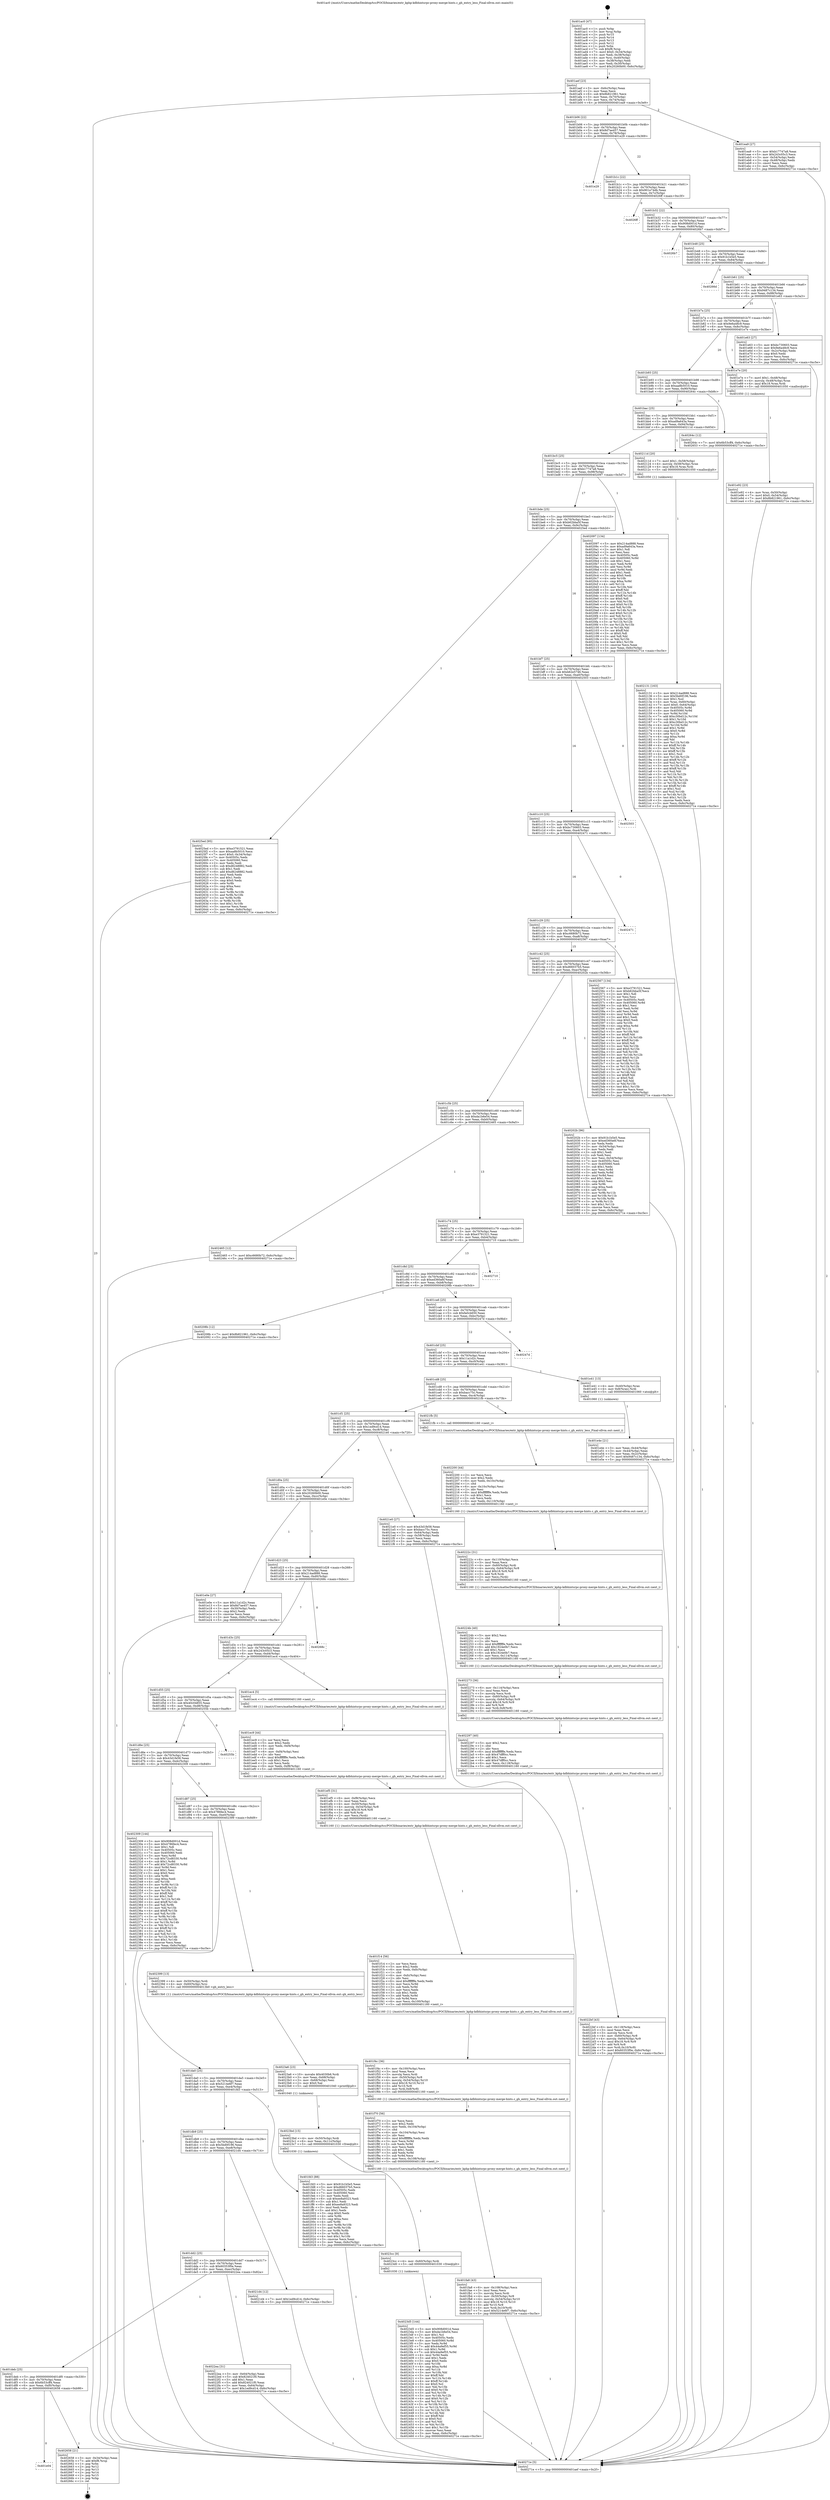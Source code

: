 digraph "0x401ac0" {
  label = "0x401ac0 (/mnt/c/Users/mathe/Desktop/tcc/POCII/binaries/extr_kphp-kdbhintsrpc-proxy-merge-hints.c_gh_entry_less_Final-ollvm.out::main(0))"
  labelloc = "t"
  node[shape=record]

  Entry [label="",width=0.3,height=0.3,shape=circle,fillcolor=black,style=filled]
  "0x401aef" [label="{
     0x401aef [23]\l
     | [instrs]\l
     &nbsp;&nbsp;0x401aef \<+3\>: mov -0x6c(%rbp),%eax\l
     &nbsp;&nbsp;0x401af2 \<+2\>: mov %eax,%ecx\l
     &nbsp;&nbsp;0x401af4 \<+6\>: sub $0x8b821961,%ecx\l
     &nbsp;&nbsp;0x401afa \<+3\>: mov %eax,-0x70(%rbp)\l
     &nbsp;&nbsp;0x401afd \<+3\>: mov %ecx,-0x74(%rbp)\l
     &nbsp;&nbsp;0x401b00 \<+6\>: je 0000000000401ea9 \<main+0x3e9\>\l
  }"]
  "0x401ea9" [label="{
     0x401ea9 [27]\l
     | [instrs]\l
     &nbsp;&nbsp;0x401ea9 \<+5\>: mov $0xb17747a8,%eax\l
     &nbsp;&nbsp;0x401eae \<+5\>: mov $0x243c05c3,%ecx\l
     &nbsp;&nbsp;0x401eb3 \<+3\>: mov -0x54(%rbp),%edx\l
     &nbsp;&nbsp;0x401eb6 \<+3\>: cmp -0x48(%rbp),%edx\l
     &nbsp;&nbsp;0x401eb9 \<+3\>: cmovl %ecx,%eax\l
     &nbsp;&nbsp;0x401ebc \<+3\>: mov %eax,-0x6c(%rbp)\l
     &nbsp;&nbsp;0x401ebf \<+5\>: jmp 000000000040271e \<main+0xc5e\>\l
  }"]
  "0x401b06" [label="{
     0x401b06 [22]\l
     | [instrs]\l
     &nbsp;&nbsp;0x401b06 \<+5\>: jmp 0000000000401b0b \<main+0x4b\>\l
     &nbsp;&nbsp;0x401b0b \<+3\>: mov -0x70(%rbp),%eax\l
     &nbsp;&nbsp;0x401b0e \<+5\>: sub $0x8d7ae457,%eax\l
     &nbsp;&nbsp;0x401b13 \<+3\>: mov %eax,-0x78(%rbp)\l
     &nbsp;&nbsp;0x401b16 \<+6\>: je 0000000000401e29 \<main+0x369\>\l
  }"]
  Exit [label="",width=0.3,height=0.3,shape=circle,fillcolor=black,style=filled,peripheries=2]
  "0x401e29" [label="{
     0x401e29\l
  }", style=dashed]
  "0x401b1c" [label="{
     0x401b1c [22]\l
     | [instrs]\l
     &nbsp;&nbsp;0x401b1c \<+5\>: jmp 0000000000401b21 \<main+0x61\>\l
     &nbsp;&nbsp;0x401b21 \<+3\>: mov -0x70(%rbp),%eax\l
     &nbsp;&nbsp;0x401b24 \<+5\>: sub $0x901e74db,%eax\l
     &nbsp;&nbsp;0x401b29 \<+3\>: mov %eax,-0x7c(%rbp)\l
     &nbsp;&nbsp;0x401b2c \<+6\>: je 00000000004026ff \<main+0xc3f\>\l
  }"]
  "0x401e04" [label="{
     0x401e04\l
  }", style=dashed]
  "0x4026ff" [label="{
     0x4026ff\l
  }", style=dashed]
  "0x401b32" [label="{
     0x401b32 [22]\l
     | [instrs]\l
     &nbsp;&nbsp;0x401b32 \<+5\>: jmp 0000000000401b37 \<main+0x77\>\l
     &nbsp;&nbsp;0x401b37 \<+3\>: mov -0x70(%rbp),%eax\l
     &nbsp;&nbsp;0x401b3a \<+5\>: sub $0x908d001d,%eax\l
     &nbsp;&nbsp;0x401b3f \<+3\>: mov %eax,-0x80(%rbp)\l
     &nbsp;&nbsp;0x401b42 \<+6\>: je 00000000004026b7 \<main+0xbf7\>\l
  }"]
  "0x402658" [label="{
     0x402658 [21]\l
     | [instrs]\l
     &nbsp;&nbsp;0x402658 \<+3\>: mov -0x34(%rbp),%eax\l
     &nbsp;&nbsp;0x40265b \<+7\>: add $0xf8,%rsp\l
     &nbsp;&nbsp;0x402662 \<+1\>: pop %rbx\l
     &nbsp;&nbsp;0x402663 \<+2\>: pop %r12\l
     &nbsp;&nbsp;0x402665 \<+2\>: pop %r13\l
     &nbsp;&nbsp;0x402667 \<+2\>: pop %r14\l
     &nbsp;&nbsp;0x402669 \<+2\>: pop %r15\l
     &nbsp;&nbsp;0x40266b \<+1\>: pop %rbp\l
     &nbsp;&nbsp;0x40266c \<+1\>: ret\l
  }"]
  "0x4026b7" [label="{
     0x4026b7\l
  }", style=dashed]
  "0x401b48" [label="{
     0x401b48 [25]\l
     | [instrs]\l
     &nbsp;&nbsp;0x401b48 \<+5\>: jmp 0000000000401b4d \<main+0x8d\>\l
     &nbsp;&nbsp;0x401b4d \<+3\>: mov -0x70(%rbp),%eax\l
     &nbsp;&nbsp;0x401b50 \<+5\>: sub $0x91b1b5e5,%eax\l
     &nbsp;&nbsp;0x401b55 \<+6\>: mov %eax,-0x84(%rbp)\l
     &nbsp;&nbsp;0x401b5b \<+6\>: je 000000000040266d \<main+0xbad\>\l
  }"]
  "0x4023d5" [label="{
     0x4023d5 [144]\l
     | [instrs]\l
     &nbsp;&nbsp;0x4023d5 \<+5\>: mov $0x908d001d,%eax\l
     &nbsp;&nbsp;0x4023da \<+5\>: mov $0xda1b6e54,%esi\l
     &nbsp;&nbsp;0x4023df \<+2\>: mov $0x1,%cl\l
     &nbsp;&nbsp;0x4023e1 \<+7\>: mov 0x40505c,%edx\l
     &nbsp;&nbsp;0x4023e8 \<+8\>: mov 0x405060,%r8d\l
     &nbsp;&nbsp;0x4023f0 \<+3\>: mov %edx,%r9d\l
     &nbsp;&nbsp;0x4023f3 \<+7\>: add $0x44a9ef55,%r9d\l
     &nbsp;&nbsp;0x4023fa \<+4\>: sub $0x1,%r9d\l
     &nbsp;&nbsp;0x4023fe \<+7\>: sub $0x44a9ef55,%r9d\l
     &nbsp;&nbsp;0x402405 \<+4\>: imul %r9d,%edx\l
     &nbsp;&nbsp;0x402409 \<+3\>: and $0x1,%edx\l
     &nbsp;&nbsp;0x40240c \<+3\>: cmp $0x0,%edx\l
     &nbsp;&nbsp;0x40240f \<+4\>: sete %r10b\l
     &nbsp;&nbsp;0x402413 \<+4\>: cmp $0xa,%r8d\l
     &nbsp;&nbsp;0x402417 \<+4\>: setl %r11b\l
     &nbsp;&nbsp;0x40241b \<+3\>: mov %r10b,%bl\l
     &nbsp;&nbsp;0x40241e \<+3\>: xor $0xff,%bl\l
     &nbsp;&nbsp;0x402421 \<+3\>: mov %r11b,%r14b\l
     &nbsp;&nbsp;0x402424 \<+4\>: xor $0xff,%r14b\l
     &nbsp;&nbsp;0x402428 \<+3\>: xor $0x0,%cl\l
     &nbsp;&nbsp;0x40242b \<+3\>: mov %bl,%r15b\l
     &nbsp;&nbsp;0x40242e \<+4\>: and $0x0,%r15b\l
     &nbsp;&nbsp;0x402432 \<+3\>: and %cl,%r10b\l
     &nbsp;&nbsp;0x402435 \<+3\>: mov %r14b,%r12b\l
     &nbsp;&nbsp;0x402438 \<+4\>: and $0x0,%r12b\l
     &nbsp;&nbsp;0x40243c \<+3\>: and %cl,%r11b\l
     &nbsp;&nbsp;0x40243f \<+3\>: or %r10b,%r15b\l
     &nbsp;&nbsp;0x402442 \<+3\>: or %r11b,%r12b\l
     &nbsp;&nbsp;0x402445 \<+3\>: xor %r12b,%r15b\l
     &nbsp;&nbsp;0x402448 \<+3\>: or %r14b,%bl\l
     &nbsp;&nbsp;0x40244b \<+3\>: xor $0xff,%bl\l
     &nbsp;&nbsp;0x40244e \<+3\>: or $0x0,%cl\l
     &nbsp;&nbsp;0x402451 \<+2\>: and %cl,%bl\l
     &nbsp;&nbsp;0x402453 \<+3\>: or %bl,%r15b\l
     &nbsp;&nbsp;0x402456 \<+4\>: test $0x1,%r15b\l
     &nbsp;&nbsp;0x40245a \<+3\>: cmovne %esi,%eax\l
     &nbsp;&nbsp;0x40245d \<+3\>: mov %eax,-0x6c(%rbp)\l
     &nbsp;&nbsp;0x402460 \<+5\>: jmp 000000000040271e \<main+0xc5e\>\l
  }"]
  "0x40266d" [label="{
     0x40266d\l
  }", style=dashed]
  "0x401b61" [label="{
     0x401b61 [25]\l
     | [instrs]\l
     &nbsp;&nbsp;0x401b61 \<+5\>: jmp 0000000000401b66 \<main+0xa6\>\l
     &nbsp;&nbsp;0x401b66 \<+3\>: mov -0x70(%rbp),%eax\l
     &nbsp;&nbsp;0x401b69 \<+5\>: sub $0x9487c134,%eax\l
     &nbsp;&nbsp;0x401b6e \<+6\>: mov %eax,-0x88(%rbp)\l
     &nbsp;&nbsp;0x401b74 \<+6\>: je 0000000000401e63 \<main+0x3a3\>\l
  }"]
  "0x4023cc" [label="{
     0x4023cc [9]\l
     | [instrs]\l
     &nbsp;&nbsp;0x4023cc \<+4\>: mov -0x60(%rbp),%rdi\l
     &nbsp;&nbsp;0x4023d0 \<+5\>: call 0000000000401030 \<free@plt\>\l
     | [calls]\l
     &nbsp;&nbsp;0x401030 \{1\} (unknown)\l
  }"]
  "0x401e63" [label="{
     0x401e63 [27]\l
     | [instrs]\l
     &nbsp;&nbsp;0x401e63 \<+5\>: mov $0xbc730603,%eax\l
     &nbsp;&nbsp;0x401e68 \<+5\>: mov $0x9e6a48c9,%ecx\l
     &nbsp;&nbsp;0x401e6d \<+3\>: mov -0x2c(%rbp),%edx\l
     &nbsp;&nbsp;0x401e70 \<+3\>: cmp $0x0,%edx\l
     &nbsp;&nbsp;0x401e73 \<+3\>: cmove %ecx,%eax\l
     &nbsp;&nbsp;0x401e76 \<+3\>: mov %eax,-0x6c(%rbp)\l
     &nbsp;&nbsp;0x401e79 \<+5\>: jmp 000000000040271e \<main+0xc5e\>\l
  }"]
  "0x401b7a" [label="{
     0x401b7a [25]\l
     | [instrs]\l
     &nbsp;&nbsp;0x401b7a \<+5\>: jmp 0000000000401b7f \<main+0xbf\>\l
     &nbsp;&nbsp;0x401b7f \<+3\>: mov -0x70(%rbp),%eax\l
     &nbsp;&nbsp;0x401b82 \<+5\>: sub $0x9e6a48c9,%eax\l
     &nbsp;&nbsp;0x401b87 \<+6\>: mov %eax,-0x8c(%rbp)\l
     &nbsp;&nbsp;0x401b8d \<+6\>: je 0000000000401e7e \<main+0x3be\>\l
  }"]
  "0x4023bd" [label="{
     0x4023bd [15]\l
     | [instrs]\l
     &nbsp;&nbsp;0x4023bd \<+4\>: mov -0x50(%rbp),%rdi\l
     &nbsp;&nbsp;0x4023c1 \<+6\>: mov %eax,-0x11c(%rbp)\l
     &nbsp;&nbsp;0x4023c7 \<+5\>: call 0000000000401030 \<free@plt\>\l
     | [calls]\l
     &nbsp;&nbsp;0x401030 \{1\} (unknown)\l
  }"]
  "0x401e7e" [label="{
     0x401e7e [20]\l
     | [instrs]\l
     &nbsp;&nbsp;0x401e7e \<+7\>: movl $0x1,-0x48(%rbp)\l
     &nbsp;&nbsp;0x401e85 \<+4\>: movslq -0x48(%rbp),%rax\l
     &nbsp;&nbsp;0x401e89 \<+4\>: imul $0x18,%rax,%rdi\l
     &nbsp;&nbsp;0x401e8d \<+5\>: call 0000000000401050 \<malloc@plt\>\l
     | [calls]\l
     &nbsp;&nbsp;0x401050 \{1\} (unknown)\l
  }"]
  "0x401b93" [label="{
     0x401b93 [25]\l
     | [instrs]\l
     &nbsp;&nbsp;0x401b93 \<+5\>: jmp 0000000000401b98 \<main+0xd8\>\l
     &nbsp;&nbsp;0x401b98 \<+3\>: mov -0x70(%rbp),%eax\l
     &nbsp;&nbsp;0x401b9b \<+5\>: sub $0xaa8b5010,%eax\l
     &nbsp;&nbsp;0x401ba0 \<+6\>: mov %eax,-0x90(%rbp)\l
     &nbsp;&nbsp;0x401ba6 \<+6\>: je 000000000040264c \<main+0xb8c\>\l
  }"]
  "0x4023a6" [label="{
     0x4023a6 [23]\l
     | [instrs]\l
     &nbsp;&nbsp;0x4023a6 \<+10\>: movabs $0x4030b6,%rdi\l
     &nbsp;&nbsp;0x4023b0 \<+3\>: mov %eax,-0x68(%rbp)\l
     &nbsp;&nbsp;0x4023b3 \<+3\>: mov -0x68(%rbp),%esi\l
     &nbsp;&nbsp;0x4023b6 \<+2\>: mov $0x0,%al\l
     &nbsp;&nbsp;0x4023b8 \<+5\>: call 0000000000401040 \<printf@plt\>\l
     | [calls]\l
     &nbsp;&nbsp;0x401040 \{1\} (unknown)\l
  }"]
  "0x40264c" [label="{
     0x40264c [12]\l
     | [instrs]\l
     &nbsp;&nbsp;0x40264c \<+7\>: movl $0x6b53cff4,-0x6c(%rbp)\l
     &nbsp;&nbsp;0x402653 \<+5\>: jmp 000000000040271e \<main+0xc5e\>\l
  }"]
  "0x401bac" [label="{
     0x401bac [25]\l
     | [instrs]\l
     &nbsp;&nbsp;0x401bac \<+5\>: jmp 0000000000401bb1 \<main+0xf1\>\l
     &nbsp;&nbsp;0x401bb1 \<+3\>: mov -0x70(%rbp),%eax\l
     &nbsp;&nbsp;0x401bb4 \<+5\>: sub $0xad9a643a,%eax\l
     &nbsp;&nbsp;0x401bb9 \<+6\>: mov %eax,-0x94(%rbp)\l
     &nbsp;&nbsp;0x401bbf \<+6\>: je 000000000040211d \<main+0x65d\>\l
  }"]
  "0x401deb" [label="{
     0x401deb [25]\l
     | [instrs]\l
     &nbsp;&nbsp;0x401deb \<+5\>: jmp 0000000000401df0 \<main+0x330\>\l
     &nbsp;&nbsp;0x401df0 \<+3\>: mov -0x70(%rbp),%eax\l
     &nbsp;&nbsp;0x401df3 \<+5\>: sub $0x6b53cff4,%eax\l
     &nbsp;&nbsp;0x401df8 \<+6\>: mov %eax,-0xf0(%rbp)\l
     &nbsp;&nbsp;0x401dfe \<+6\>: je 0000000000402658 \<main+0xb98\>\l
  }"]
  "0x40211d" [label="{
     0x40211d [20]\l
     | [instrs]\l
     &nbsp;&nbsp;0x40211d \<+7\>: movl $0x1,-0x58(%rbp)\l
     &nbsp;&nbsp;0x402124 \<+4\>: movslq -0x58(%rbp),%rax\l
     &nbsp;&nbsp;0x402128 \<+4\>: imul $0x18,%rax,%rdi\l
     &nbsp;&nbsp;0x40212c \<+5\>: call 0000000000401050 \<malloc@plt\>\l
     | [calls]\l
     &nbsp;&nbsp;0x401050 \{1\} (unknown)\l
  }"]
  "0x401bc5" [label="{
     0x401bc5 [25]\l
     | [instrs]\l
     &nbsp;&nbsp;0x401bc5 \<+5\>: jmp 0000000000401bca \<main+0x10a\>\l
     &nbsp;&nbsp;0x401bca \<+3\>: mov -0x70(%rbp),%eax\l
     &nbsp;&nbsp;0x401bcd \<+5\>: sub $0xb17747a8,%eax\l
     &nbsp;&nbsp;0x401bd2 \<+6\>: mov %eax,-0x98(%rbp)\l
     &nbsp;&nbsp;0x401bd8 \<+6\>: je 0000000000402097 \<main+0x5d7\>\l
  }"]
  "0x4022ea" [label="{
     0x4022ea [31]\l
     | [instrs]\l
     &nbsp;&nbsp;0x4022ea \<+3\>: mov -0x64(%rbp),%eax\l
     &nbsp;&nbsp;0x4022ed \<+5\>: sub $0x824021f0,%eax\l
     &nbsp;&nbsp;0x4022f2 \<+3\>: add $0x1,%eax\l
     &nbsp;&nbsp;0x4022f5 \<+5\>: add $0x824021f0,%eax\l
     &nbsp;&nbsp;0x4022fa \<+3\>: mov %eax,-0x64(%rbp)\l
     &nbsp;&nbsp;0x4022fd \<+7\>: movl $0x1ed9cd14,-0x6c(%rbp)\l
     &nbsp;&nbsp;0x402304 \<+5\>: jmp 000000000040271e \<main+0xc5e\>\l
  }"]
  "0x402097" [label="{
     0x402097 [134]\l
     | [instrs]\l
     &nbsp;&nbsp;0x402097 \<+5\>: mov $0x214ad888,%eax\l
     &nbsp;&nbsp;0x40209c \<+5\>: mov $0xad9a643a,%ecx\l
     &nbsp;&nbsp;0x4020a1 \<+2\>: mov $0x1,%dl\l
     &nbsp;&nbsp;0x4020a3 \<+2\>: xor %esi,%esi\l
     &nbsp;&nbsp;0x4020a5 \<+7\>: mov 0x40505c,%edi\l
     &nbsp;&nbsp;0x4020ac \<+8\>: mov 0x405060,%r8d\l
     &nbsp;&nbsp;0x4020b4 \<+3\>: sub $0x1,%esi\l
     &nbsp;&nbsp;0x4020b7 \<+3\>: mov %edi,%r9d\l
     &nbsp;&nbsp;0x4020ba \<+3\>: add %esi,%r9d\l
     &nbsp;&nbsp;0x4020bd \<+4\>: imul %r9d,%edi\l
     &nbsp;&nbsp;0x4020c1 \<+3\>: and $0x1,%edi\l
     &nbsp;&nbsp;0x4020c4 \<+3\>: cmp $0x0,%edi\l
     &nbsp;&nbsp;0x4020c7 \<+4\>: sete %r10b\l
     &nbsp;&nbsp;0x4020cb \<+4\>: cmp $0xa,%r8d\l
     &nbsp;&nbsp;0x4020cf \<+4\>: setl %r11b\l
     &nbsp;&nbsp;0x4020d3 \<+3\>: mov %r10b,%bl\l
     &nbsp;&nbsp;0x4020d6 \<+3\>: xor $0xff,%bl\l
     &nbsp;&nbsp;0x4020d9 \<+3\>: mov %r11b,%r14b\l
     &nbsp;&nbsp;0x4020dc \<+4\>: xor $0xff,%r14b\l
     &nbsp;&nbsp;0x4020e0 \<+3\>: xor $0x0,%dl\l
     &nbsp;&nbsp;0x4020e3 \<+3\>: mov %bl,%r15b\l
     &nbsp;&nbsp;0x4020e6 \<+4\>: and $0x0,%r15b\l
     &nbsp;&nbsp;0x4020ea \<+3\>: and %dl,%r10b\l
     &nbsp;&nbsp;0x4020ed \<+3\>: mov %r14b,%r12b\l
     &nbsp;&nbsp;0x4020f0 \<+4\>: and $0x0,%r12b\l
     &nbsp;&nbsp;0x4020f4 \<+3\>: and %dl,%r11b\l
     &nbsp;&nbsp;0x4020f7 \<+3\>: or %r10b,%r15b\l
     &nbsp;&nbsp;0x4020fa \<+3\>: or %r11b,%r12b\l
     &nbsp;&nbsp;0x4020fd \<+3\>: xor %r12b,%r15b\l
     &nbsp;&nbsp;0x402100 \<+3\>: or %r14b,%bl\l
     &nbsp;&nbsp;0x402103 \<+3\>: xor $0xff,%bl\l
     &nbsp;&nbsp;0x402106 \<+3\>: or $0x0,%dl\l
     &nbsp;&nbsp;0x402109 \<+2\>: and %dl,%bl\l
     &nbsp;&nbsp;0x40210b \<+3\>: or %bl,%r15b\l
     &nbsp;&nbsp;0x40210e \<+4\>: test $0x1,%r15b\l
     &nbsp;&nbsp;0x402112 \<+3\>: cmovne %ecx,%eax\l
     &nbsp;&nbsp;0x402115 \<+3\>: mov %eax,-0x6c(%rbp)\l
     &nbsp;&nbsp;0x402118 \<+5\>: jmp 000000000040271e \<main+0xc5e\>\l
  }"]
  "0x401bde" [label="{
     0x401bde [25]\l
     | [instrs]\l
     &nbsp;&nbsp;0x401bde \<+5\>: jmp 0000000000401be3 \<main+0x123\>\l
     &nbsp;&nbsp;0x401be3 \<+3\>: mov -0x70(%rbp),%eax\l
     &nbsp;&nbsp;0x401be6 \<+5\>: sub $0xb62bba5f,%eax\l
     &nbsp;&nbsp;0x401beb \<+6\>: mov %eax,-0x9c(%rbp)\l
     &nbsp;&nbsp;0x401bf1 \<+6\>: je 00000000004025ed \<main+0xb2d\>\l
  }"]
  "0x4022bf" [label="{
     0x4022bf [43]\l
     | [instrs]\l
     &nbsp;&nbsp;0x4022bf \<+6\>: mov -0x118(%rbp),%ecx\l
     &nbsp;&nbsp;0x4022c5 \<+3\>: imul %eax,%ecx\l
     &nbsp;&nbsp;0x4022c8 \<+3\>: movslq %ecx,%rdi\l
     &nbsp;&nbsp;0x4022cb \<+4\>: mov -0x60(%rbp),%r8\l
     &nbsp;&nbsp;0x4022cf \<+4\>: movslq -0x64(%rbp),%r9\l
     &nbsp;&nbsp;0x4022d3 \<+4\>: imul $0x18,%r9,%r9\l
     &nbsp;&nbsp;0x4022d7 \<+3\>: add %r9,%r8\l
     &nbsp;&nbsp;0x4022da \<+4\>: mov %rdi,0x10(%r8)\l
     &nbsp;&nbsp;0x4022de \<+7\>: movl $0x60353f0e,-0x6c(%rbp)\l
     &nbsp;&nbsp;0x4022e5 \<+5\>: jmp 000000000040271e \<main+0xc5e\>\l
  }"]
  "0x4025ed" [label="{
     0x4025ed [95]\l
     | [instrs]\l
     &nbsp;&nbsp;0x4025ed \<+5\>: mov $0xe3791521,%eax\l
     &nbsp;&nbsp;0x4025f2 \<+5\>: mov $0xaa8b5010,%ecx\l
     &nbsp;&nbsp;0x4025f7 \<+7\>: movl $0x0,-0x34(%rbp)\l
     &nbsp;&nbsp;0x4025fe \<+7\>: mov 0x40505c,%edx\l
     &nbsp;&nbsp;0x402605 \<+7\>: mov 0x405060,%esi\l
     &nbsp;&nbsp;0x40260c \<+2\>: mov %edx,%edi\l
     &nbsp;&nbsp;0x40260e \<+6\>: sub $0xd6248882,%edi\l
     &nbsp;&nbsp;0x402614 \<+3\>: sub $0x1,%edi\l
     &nbsp;&nbsp;0x402617 \<+6\>: add $0xd6248882,%edi\l
     &nbsp;&nbsp;0x40261d \<+3\>: imul %edi,%edx\l
     &nbsp;&nbsp;0x402620 \<+3\>: and $0x1,%edx\l
     &nbsp;&nbsp;0x402623 \<+3\>: cmp $0x0,%edx\l
     &nbsp;&nbsp;0x402626 \<+4\>: sete %r8b\l
     &nbsp;&nbsp;0x40262a \<+3\>: cmp $0xa,%esi\l
     &nbsp;&nbsp;0x40262d \<+4\>: setl %r9b\l
     &nbsp;&nbsp;0x402631 \<+3\>: mov %r8b,%r10b\l
     &nbsp;&nbsp;0x402634 \<+3\>: and %r9b,%r10b\l
     &nbsp;&nbsp;0x402637 \<+3\>: xor %r9b,%r8b\l
     &nbsp;&nbsp;0x40263a \<+3\>: or %r8b,%r10b\l
     &nbsp;&nbsp;0x40263d \<+4\>: test $0x1,%r10b\l
     &nbsp;&nbsp;0x402641 \<+3\>: cmovne %ecx,%eax\l
     &nbsp;&nbsp;0x402644 \<+3\>: mov %eax,-0x6c(%rbp)\l
     &nbsp;&nbsp;0x402647 \<+5\>: jmp 000000000040271e \<main+0xc5e\>\l
  }"]
  "0x401bf7" [label="{
     0x401bf7 [25]\l
     | [instrs]\l
     &nbsp;&nbsp;0x401bf7 \<+5\>: jmp 0000000000401bfc \<main+0x13c\>\l
     &nbsp;&nbsp;0x401bfc \<+3\>: mov -0x70(%rbp),%eax\l
     &nbsp;&nbsp;0x401bff \<+5\>: sub $0xb62e5746,%eax\l
     &nbsp;&nbsp;0x401c04 \<+6\>: mov %eax,-0xa0(%rbp)\l
     &nbsp;&nbsp;0x401c0a \<+6\>: je 0000000000402503 \<main+0xa43\>\l
  }"]
  "0x402297" [label="{
     0x402297 [40]\l
     | [instrs]\l
     &nbsp;&nbsp;0x402297 \<+5\>: mov $0x2,%ecx\l
     &nbsp;&nbsp;0x40229c \<+1\>: cltd\l
     &nbsp;&nbsp;0x40229d \<+2\>: idiv %ecx\l
     &nbsp;&nbsp;0x40229f \<+6\>: imul $0xfffffffe,%edx,%ecx\l
     &nbsp;&nbsp;0x4022a5 \<+6\>: sub $0x47dff0cc,%ecx\l
     &nbsp;&nbsp;0x4022ab \<+3\>: add $0x1,%ecx\l
     &nbsp;&nbsp;0x4022ae \<+6\>: add $0x47dff0cc,%ecx\l
     &nbsp;&nbsp;0x4022b4 \<+6\>: mov %ecx,-0x118(%rbp)\l
     &nbsp;&nbsp;0x4022ba \<+5\>: call 0000000000401160 \<next_i\>\l
     | [calls]\l
     &nbsp;&nbsp;0x401160 \{1\} (/mnt/c/Users/mathe/Desktop/tcc/POCII/binaries/extr_kphp-kdbhintsrpc-proxy-merge-hints.c_gh_entry_less_Final-ollvm.out::next_i)\l
  }"]
  "0x402503" [label="{
     0x402503\l
  }", style=dashed]
  "0x401c10" [label="{
     0x401c10 [25]\l
     | [instrs]\l
     &nbsp;&nbsp;0x401c10 \<+5\>: jmp 0000000000401c15 \<main+0x155\>\l
     &nbsp;&nbsp;0x401c15 \<+3\>: mov -0x70(%rbp),%eax\l
     &nbsp;&nbsp;0x401c18 \<+5\>: sub $0xbc730603,%eax\l
     &nbsp;&nbsp;0x401c1d \<+6\>: mov %eax,-0xa4(%rbp)\l
     &nbsp;&nbsp;0x401c23 \<+6\>: je 0000000000402471 \<main+0x9b1\>\l
  }"]
  "0x402273" [label="{
     0x402273 [36]\l
     | [instrs]\l
     &nbsp;&nbsp;0x402273 \<+6\>: mov -0x114(%rbp),%ecx\l
     &nbsp;&nbsp;0x402279 \<+3\>: imul %eax,%ecx\l
     &nbsp;&nbsp;0x40227c \<+3\>: movslq %ecx,%rdi\l
     &nbsp;&nbsp;0x40227f \<+4\>: mov -0x60(%rbp),%r8\l
     &nbsp;&nbsp;0x402283 \<+4\>: movslq -0x64(%rbp),%r9\l
     &nbsp;&nbsp;0x402287 \<+4\>: imul $0x18,%r9,%r9\l
     &nbsp;&nbsp;0x40228b \<+3\>: add %r9,%r8\l
     &nbsp;&nbsp;0x40228e \<+4\>: mov %rdi,0x8(%r8)\l
     &nbsp;&nbsp;0x402292 \<+5\>: call 0000000000401160 \<next_i\>\l
     | [calls]\l
     &nbsp;&nbsp;0x401160 \{1\} (/mnt/c/Users/mathe/Desktop/tcc/POCII/binaries/extr_kphp-kdbhintsrpc-proxy-merge-hints.c_gh_entry_less_Final-ollvm.out::next_i)\l
  }"]
  "0x402471" [label="{
     0x402471\l
  }", style=dashed]
  "0x401c29" [label="{
     0x401c29 [25]\l
     | [instrs]\l
     &nbsp;&nbsp;0x401c29 \<+5\>: jmp 0000000000401c2e \<main+0x16e\>\l
     &nbsp;&nbsp;0x401c2e \<+3\>: mov -0x70(%rbp),%eax\l
     &nbsp;&nbsp;0x401c31 \<+5\>: sub $0xc6680b72,%eax\l
     &nbsp;&nbsp;0x401c36 \<+6\>: mov %eax,-0xa8(%rbp)\l
     &nbsp;&nbsp;0x401c3c \<+6\>: je 0000000000402567 \<main+0xaa7\>\l
  }"]
  "0x40224b" [label="{
     0x40224b [40]\l
     | [instrs]\l
     &nbsp;&nbsp;0x40224b \<+5\>: mov $0x2,%ecx\l
     &nbsp;&nbsp;0x402250 \<+1\>: cltd\l
     &nbsp;&nbsp;0x402251 \<+2\>: idiv %ecx\l
     &nbsp;&nbsp;0x402253 \<+6\>: imul $0xfffffffe,%edx,%ecx\l
     &nbsp;&nbsp;0x402259 \<+6\>: add $0x1924e0b7,%ecx\l
     &nbsp;&nbsp;0x40225f \<+3\>: add $0x1,%ecx\l
     &nbsp;&nbsp;0x402262 \<+6\>: sub $0x1924e0b7,%ecx\l
     &nbsp;&nbsp;0x402268 \<+6\>: mov %ecx,-0x114(%rbp)\l
     &nbsp;&nbsp;0x40226e \<+5\>: call 0000000000401160 \<next_i\>\l
     | [calls]\l
     &nbsp;&nbsp;0x401160 \{1\} (/mnt/c/Users/mathe/Desktop/tcc/POCII/binaries/extr_kphp-kdbhintsrpc-proxy-merge-hints.c_gh_entry_less_Final-ollvm.out::next_i)\l
  }"]
  "0x402567" [label="{
     0x402567 [134]\l
     | [instrs]\l
     &nbsp;&nbsp;0x402567 \<+5\>: mov $0xe3791521,%eax\l
     &nbsp;&nbsp;0x40256c \<+5\>: mov $0xb62bba5f,%ecx\l
     &nbsp;&nbsp;0x402571 \<+2\>: mov $0x1,%dl\l
     &nbsp;&nbsp;0x402573 \<+2\>: xor %esi,%esi\l
     &nbsp;&nbsp;0x402575 \<+7\>: mov 0x40505c,%edi\l
     &nbsp;&nbsp;0x40257c \<+8\>: mov 0x405060,%r8d\l
     &nbsp;&nbsp;0x402584 \<+3\>: sub $0x1,%esi\l
     &nbsp;&nbsp;0x402587 \<+3\>: mov %edi,%r9d\l
     &nbsp;&nbsp;0x40258a \<+3\>: add %esi,%r9d\l
     &nbsp;&nbsp;0x40258d \<+4\>: imul %r9d,%edi\l
     &nbsp;&nbsp;0x402591 \<+3\>: and $0x1,%edi\l
     &nbsp;&nbsp;0x402594 \<+3\>: cmp $0x0,%edi\l
     &nbsp;&nbsp;0x402597 \<+4\>: sete %r10b\l
     &nbsp;&nbsp;0x40259b \<+4\>: cmp $0xa,%r8d\l
     &nbsp;&nbsp;0x40259f \<+4\>: setl %r11b\l
     &nbsp;&nbsp;0x4025a3 \<+3\>: mov %r10b,%bl\l
     &nbsp;&nbsp;0x4025a6 \<+3\>: xor $0xff,%bl\l
     &nbsp;&nbsp;0x4025a9 \<+3\>: mov %r11b,%r14b\l
     &nbsp;&nbsp;0x4025ac \<+4\>: xor $0xff,%r14b\l
     &nbsp;&nbsp;0x4025b0 \<+3\>: xor $0x0,%dl\l
     &nbsp;&nbsp;0x4025b3 \<+3\>: mov %bl,%r15b\l
     &nbsp;&nbsp;0x4025b6 \<+4\>: and $0x0,%r15b\l
     &nbsp;&nbsp;0x4025ba \<+3\>: and %dl,%r10b\l
     &nbsp;&nbsp;0x4025bd \<+3\>: mov %r14b,%r12b\l
     &nbsp;&nbsp;0x4025c0 \<+4\>: and $0x0,%r12b\l
     &nbsp;&nbsp;0x4025c4 \<+3\>: and %dl,%r11b\l
     &nbsp;&nbsp;0x4025c7 \<+3\>: or %r10b,%r15b\l
     &nbsp;&nbsp;0x4025ca \<+3\>: or %r11b,%r12b\l
     &nbsp;&nbsp;0x4025cd \<+3\>: xor %r12b,%r15b\l
     &nbsp;&nbsp;0x4025d0 \<+3\>: or %r14b,%bl\l
     &nbsp;&nbsp;0x4025d3 \<+3\>: xor $0xff,%bl\l
     &nbsp;&nbsp;0x4025d6 \<+3\>: or $0x0,%dl\l
     &nbsp;&nbsp;0x4025d9 \<+2\>: and %dl,%bl\l
     &nbsp;&nbsp;0x4025db \<+3\>: or %bl,%r15b\l
     &nbsp;&nbsp;0x4025de \<+4\>: test $0x1,%r15b\l
     &nbsp;&nbsp;0x4025e2 \<+3\>: cmovne %ecx,%eax\l
     &nbsp;&nbsp;0x4025e5 \<+3\>: mov %eax,-0x6c(%rbp)\l
     &nbsp;&nbsp;0x4025e8 \<+5\>: jmp 000000000040271e \<main+0xc5e\>\l
  }"]
  "0x401c42" [label="{
     0x401c42 [25]\l
     | [instrs]\l
     &nbsp;&nbsp;0x401c42 \<+5\>: jmp 0000000000401c47 \<main+0x187\>\l
     &nbsp;&nbsp;0x401c47 \<+3\>: mov -0x70(%rbp),%eax\l
     &nbsp;&nbsp;0x401c4a \<+5\>: sub $0xd66037b5,%eax\l
     &nbsp;&nbsp;0x401c4f \<+6\>: mov %eax,-0xac(%rbp)\l
     &nbsp;&nbsp;0x401c55 \<+6\>: je 000000000040202b \<main+0x56b\>\l
  }"]
  "0x40222c" [label="{
     0x40222c [31]\l
     | [instrs]\l
     &nbsp;&nbsp;0x40222c \<+6\>: mov -0x110(%rbp),%ecx\l
     &nbsp;&nbsp;0x402232 \<+3\>: imul %eax,%ecx\l
     &nbsp;&nbsp;0x402235 \<+4\>: mov -0x60(%rbp),%rdi\l
     &nbsp;&nbsp;0x402239 \<+4\>: movslq -0x64(%rbp),%r8\l
     &nbsp;&nbsp;0x40223d \<+4\>: imul $0x18,%r8,%r8\l
     &nbsp;&nbsp;0x402241 \<+3\>: add %r8,%rdi\l
     &nbsp;&nbsp;0x402244 \<+2\>: mov %ecx,(%rdi)\l
     &nbsp;&nbsp;0x402246 \<+5\>: call 0000000000401160 \<next_i\>\l
     | [calls]\l
     &nbsp;&nbsp;0x401160 \{1\} (/mnt/c/Users/mathe/Desktop/tcc/POCII/binaries/extr_kphp-kdbhintsrpc-proxy-merge-hints.c_gh_entry_less_Final-ollvm.out::next_i)\l
  }"]
  "0x40202b" [label="{
     0x40202b [96]\l
     | [instrs]\l
     &nbsp;&nbsp;0x40202b \<+5\>: mov $0x91b1b5e5,%eax\l
     &nbsp;&nbsp;0x402030 \<+5\>: mov $0xed360a6f,%ecx\l
     &nbsp;&nbsp;0x402035 \<+2\>: xor %edx,%edx\l
     &nbsp;&nbsp;0x402037 \<+3\>: mov -0x54(%rbp),%esi\l
     &nbsp;&nbsp;0x40203a \<+2\>: mov %edx,%edi\l
     &nbsp;&nbsp;0x40203c \<+3\>: sub $0x1,%edi\l
     &nbsp;&nbsp;0x40203f \<+2\>: sub %edi,%esi\l
     &nbsp;&nbsp;0x402041 \<+3\>: mov %esi,-0x54(%rbp)\l
     &nbsp;&nbsp;0x402044 \<+7\>: mov 0x40505c,%esi\l
     &nbsp;&nbsp;0x40204b \<+7\>: mov 0x405060,%edi\l
     &nbsp;&nbsp;0x402052 \<+3\>: sub $0x1,%edx\l
     &nbsp;&nbsp;0x402055 \<+3\>: mov %esi,%r8d\l
     &nbsp;&nbsp;0x402058 \<+3\>: add %edx,%r8d\l
     &nbsp;&nbsp;0x40205b \<+4\>: imul %r8d,%esi\l
     &nbsp;&nbsp;0x40205f \<+3\>: and $0x1,%esi\l
     &nbsp;&nbsp;0x402062 \<+3\>: cmp $0x0,%esi\l
     &nbsp;&nbsp;0x402065 \<+4\>: sete %r9b\l
     &nbsp;&nbsp;0x402069 \<+3\>: cmp $0xa,%edi\l
     &nbsp;&nbsp;0x40206c \<+4\>: setl %r10b\l
     &nbsp;&nbsp;0x402070 \<+3\>: mov %r9b,%r11b\l
     &nbsp;&nbsp;0x402073 \<+3\>: and %r10b,%r11b\l
     &nbsp;&nbsp;0x402076 \<+3\>: xor %r10b,%r9b\l
     &nbsp;&nbsp;0x402079 \<+3\>: or %r9b,%r11b\l
     &nbsp;&nbsp;0x40207c \<+4\>: test $0x1,%r11b\l
     &nbsp;&nbsp;0x402080 \<+3\>: cmovne %ecx,%eax\l
     &nbsp;&nbsp;0x402083 \<+3\>: mov %eax,-0x6c(%rbp)\l
     &nbsp;&nbsp;0x402086 \<+5\>: jmp 000000000040271e \<main+0xc5e\>\l
  }"]
  "0x401c5b" [label="{
     0x401c5b [25]\l
     | [instrs]\l
     &nbsp;&nbsp;0x401c5b \<+5\>: jmp 0000000000401c60 \<main+0x1a0\>\l
     &nbsp;&nbsp;0x401c60 \<+3\>: mov -0x70(%rbp),%eax\l
     &nbsp;&nbsp;0x401c63 \<+5\>: sub $0xda1b6e54,%eax\l
     &nbsp;&nbsp;0x401c68 \<+6\>: mov %eax,-0xb0(%rbp)\l
     &nbsp;&nbsp;0x401c6e \<+6\>: je 0000000000402465 \<main+0x9a5\>\l
  }"]
  "0x402200" [label="{
     0x402200 [44]\l
     | [instrs]\l
     &nbsp;&nbsp;0x402200 \<+2\>: xor %ecx,%ecx\l
     &nbsp;&nbsp;0x402202 \<+5\>: mov $0x2,%edx\l
     &nbsp;&nbsp;0x402207 \<+6\>: mov %edx,-0x10c(%rbp)\l
     &nbsp;&nbsp;0x40220d \<+1\>: cltd\l
     &nbsp;&nbsp;0x40220e \<+6\>: mov -0x10c(%rbp),%esi\l
     &nbsp;&nbsp;0x402214 \<+2\>: idiv %esi\l
     &nbsp;&nbsp;0x402216 \<+6\>: imul $0xfffffffe,%edx,%edx\l
     &nbsp;&nbsp;0x40221c \<+3\>: sub $0x1,%ecx\l
     &nbsp;&nbsp;0x40221f \<+2\>: sub %ecx,%edx\l
     &nbsp;&nbsp;0x402221 \<+6\>: mov %edx,-0x110(%rbp)\l
     &nbsp;&nbsp;0x402227 \<+5\>: call 0000000000401160 \<next_i\>\l
     | [calls]\l
     &nbsp;&nbsp;0x401160 \{1\} (/mnt/c/Users/mathe/Desktop/tcc/POCII/binaries/extr_kphp-kdbhintsrpc-proxy-merge-hints.c_gh_entry_less_Final-ollvm.out::next_i)\l
  }"]
  "0x402465" [label="{
     0x402465 [12]\l
     | [instrs]\l
     &nbsp;&nbsp;0x402465 \<+7\>: movl $0xc6680b72,-0x6c(%rbp)\l
     &nbsp;&nbsp;0x40246c \<+5\>: jmp 000000000040271e \<main+0xc5e\>\l
  }"]
  "0x401c74" [label="{
     0x401c74 [25]\l
     | [instrs]\l
     &nbsp;&nbsp;0x401c74 \<+5\>: jmp 0000000000401c79 \<main+0x1b9\>\l
     &nbsp;&nbsp;0x401c79 \<+3\>: mov -0x70(%rbp),%eax\l
     &nbsp;&nbsp;0x401c7c \<+5\>: sub $0xe3791521,%eax\l
     &nbsp;&nbsp;0x401c81 \<+6\>: mov %eax,-0xb4(%rbp)\l
     &nbsp;&nbsp;0x401c87 \<+6\>: je 0000000000402710 \<main+0xc50\>\l
  }"]
  "0x401dd2" [label="{
     0x401dd2 [25]\l
     | [instrs]\l
     &nbsp;&nbsp;0x401dd2 \<+5\>: jmp 0000000000401dd7 \<main+0x317\>\l
     &nbsp;&nbsp;0x401dd7 \<+3\>: mov -0x70(%rbp),%eax\l
     &nbsp;&nbsp;0x401dda \<+5\>: sub $0x60353f0e,%eax\l
     &nbsp;&nbsp;0x401ddf \<+6\>: mov %eax,-0xec(%rbp)\l
     &nbsp;&nbsp;0x401de5 \<+6\>: je 00000000004022ea \<main+0x82a\>\l
  }"]
  "0x402710" [label="{
     0x402710\l
  }", style=dashed]
  "0x401c8d" [label="{
     0x401c8d [25]\l
     | [instrs]\l
     &nbsp;&nbsp;0x401c8d \<+5\>: jmp 0000000000401c92 \<main+0x1d2\>\l
     &nbsp;&nbsp;0x401c92 \<+3\>: mov -0x70(%rbp),%eax\l
     &nbsp;&nbsp;0x401c95 \<+5\>: sub $0xed360a6f,%eax\l
     &nbsp;&nbsp;0x401c9a \<+6\>: mov %eax,-0xb8(%rbp)\l
     &nbsp;&nbsp;0x401ca0 \<+6\>: je 000000000040208b \<main+0x5cb\>\l
  }"]
  "0x4021d4" [label="{
     0x4021d4 [12]\l
     | [instrs]\l
     &nbsp;&nbsp;0x4021d4 \<+7\>: movl $0x1ed9cd14,-0x6c(%rbp)\l
     &nbsp;&nbsp;0x4021db \<+5\>: jmp 000000000040271e \<main+0xc5e\>\l
  }"]
  "0x40208b" [label="{
     0x40208b [12]\l
     | [instrs]\l
     &nbsp;&nbsp;0x40208b \<+7\>: movl $0x8b821961,-0x6c(%rbp)\l
     &nbsp;&nbsp;0x402092 \<+5\>: jmp 000000000040271e \<main+0xc5e\>\l
  }"]
  "0x401ca6" [label="{
     0x401ca6 [25]\l
     | [instrs]\l
     &nbsp;&nbsp;0x401ca6 \<+5\>: jmp 0000000000401cab \<main+0x1eb\>\l
     &nbsp;&nbsp;0x401cab \<+3\>: mov -0x70(%rbp),%eax\l
     &nbsp;&nbsp;0x401cae \<+5\>: sub $0xfa0cb650,%eax\l
     &nbsp;&nbsp;0x401cb3 \<+6\>: mov %eax,-0xbc(%rbp)\l
     &nbsp;&nbsp;0x401cb9 \<+6\>: je 000000000040247d \<main+0x9bd\>\l
  }"]
  "0x402131" [label="{
     0x402131 [163]\l
     | [instrs]\l
     &nbsp;&nbsp;0x402131 \<+5\>: mov $0x214ad888,%ecx\l
     &nbsp;&nbsp;0x402136 \<+5\>: mov $0x5bd0f196,%edx\l
     &nbsp;&nbsp;0x40213b \<+3\>: mov $0x1,%sil\l
     &nbsp;&nbsp;0x40213e \<+4\>: mov %rax,-0x60(%rbp)\l
     &nbsp;&nbsp;0x402142 \<+7\>: movl $0x0,-0x64(%rbp)\l
     &nbsp;&nbsp;0x402149 \<+8\>: mov 0x40505c,%r8d\l
     &nbsp;&nbsp;0x402151 \<+8\>: mov 0x405060,%r9d\l
     &nbsp;&nbsp;0x402159 \<+3\>: mov %r8d,%r10d\l
     &nbsp;&nbsp;0x40215c \<+7\>: add $0xc30bd12c,%r10d\l
     &nbsp;&nbsp;0x402163 \<+4\>: sub $0x1,%r10d\l
     &nbsp;&nbsp;0x402167 \<+7\>: sub $0xc30bd12c,%r10d\l
     &nbsp;&nbsp;0x40216e \<+4\>: imul %r10d,%r8d\l
     &nbsp;&nbsp;0x402172 \<+4\>: and $0x1,%r8d\l
     &nbsp;&nbsp;0x402176 \<+4\>: cmp $0x0,%r8d\l
     &nbsp;&nbsp;0x40217a \<+4\>: sete %r11b\l
     &nbsp;&nbsp;0x40217e \<+4\>: cmp $0xa,%r9d\l
     &nbsp;&nbsp;0x402182 \<+3\>: setl %bl\l
     &nbsp;&nbsp;0x402185 \<+3\>: mov %r11b,%r14b\l
     &nbsp;&nbsp;0x402188 \<+4\>: xor $0xff,%r14b\l
     &nbsp;&nbsp;0x40218c \<+3\>: mov %bl,%r15b\l
     &nbsp;&nbsp;0x40218f \<+4\>: xor $0xff,%r15b\l
     &nbsp;&nbsp;0x402193 \<+4\>: xor $0x1,%sil\l
     &nbsp;&nbsp;0x402197 \<+3\>: mov %r14b,%r12b\l
     &nbsp;&nbsp;0x40219a \<+4\>: and $0xff,%r12b\l
     &nbsp;&nbsp;0x40219e \<+3\>: and %sil,%r11b\l
     &nbsp;&nbsp;0x4021a1 \<+3\>: mov %r15b,%r13b\l
     &nbsp;&nbsp;0x4021a4 \<+4\>: and $0xff,%r13b\l
     &nbsp;&nbsp;0x4021a8 \<+3\>: and %sil,%bl\l
     &nbsp;&nbsp;0x4021ab \<+3\>: or %r11b,%r12b\l
     &nbsp;&nbsp;0x4021ae \<+3\>: or %bl,%r13b\l
     &nbsp;&nbsp;0x4021b1 \<+3\>: xor %r13b,%r12b\l
     &nbsp;&nbsp;0x4021b4 \<+3\>: or %r15b,%r14b\l
     &nbsp;&nbsp;0x4021b7 \<+4\>: xor $0xff,%r14b\l
     &nbsp;&nbsp;0x4021bb \<+4\>: or $0x1,%sil\l
     &nbsp;&nbsp;0x4021bf \<+3\>: and %sil,%r14b\l
     &nbsp;&nbsp;0x4021c2 \<+3\>: or %r14b,%r12b\l
     &nbsp;&nbsp;0x4021c5 \<+4\>: test $0x1,%r12b\l
     &nbsp;&nbsp;0x4021c9 \<+3\>: cmovne %edx,%ecx\l
     &nbsp;&nbsp;0x4021cc \<+3\>: mov %ecx,-0x6c(%rbp)\l
     &nbsp;&nbsp;0x4021cf \<+5\>: jmp 000000000040271e \<main+0xc5e\>\l
  }"]
  "0x40247d" [label="{
     0x40247d\l
  }", style=dashed]
  "0x401cbf" [label="{
     0x401cbf [25]\l
     | [instrs]\l
     &nbsp;&nbsp;0x401cbf \<+5\>: jmp 0000000000401cc4 \<main+0x204\>\l
     &nbsp;&nbsp;0x401cc4 \<+3\>: mov -0x70(%rbp),%eax\l
     &nbsp;&nbsp;0x401cc7 \<+5\>: sub $0x11a1d2c,%eax\l
     &nbsp;&nbsp;0x401ccc \<+6\>: mov %eax,-0xc0(%rbp)\l
     &nbsp;&nbsp;0x401cd2 \<+6\>: je 0000000000401e41 \<main+0x381\>\l
  }"]
  "0x401db9" [label="{
     0x401db9 [25]\l
     | [instrs]\l
     &nbsp;&nbsp;0x401db9 \<+5\>: jmp 0000000000401dbe \<main+0x2fe\>\l
     &nbsp;&nbsp;0x401dbe \<+3\>: mov -0x70(%rbp),%eax\l
     &nbsp;&nbsp;0x401dc1 \<+5\>: sub $0x5bd0f196,%eax\l
     &nbsp;&nbsp;0x401dc6 \<+6\>: mov %eax,-0xe8(%rbp)\l
     &nbsp;&nbsp;0x401dcc \<+6\>: je 00000000004021d4 \<main+0x714\>\l
  }"]
  "0x401e41" [label="{
     0x401e41 [13]\l
     | [instrs]\l
     &nbsp;&nbsp;0x401e41 \<+4\>: mov -0x40(%rbp),%rax\l
     &nbsp;&nbsp;0x401e45 \<+4\>: mov 0x8(%rax),%rdi\l
     &nbsp;&nbsp;0x401e49 \<+5\>: call 0000000000401060 \<atoi@plt\>\l
     | [calls]\l
     &nbsp;&nbsp;0x401060 \{1\} (unknown)\l
  }"]
  "0x401cd8" [label="{
     0x401cd8 [25]\l
     | [instrs]\l
     &nbsp;&nbsp;0x401cd8 \<+5\>: jmp 0000000000401cdd \<main+0x21d\>\l
     &nbsp;&nbsp;0x401cdd \<+3\>: mov -0x70(%rbp),%eax\l
     &nbsp;&nbsp;0x401ce0 \<+5\>: sub $0xbacc75c,%eax\l
     &nbsp;&nbsp;0x401ce5 \<+6\>: mov %eax,-0xc4(%rbp)\l
     &nbsp;&nbsp;0x401ceb \<+6\>: je 00000000004021fb \<main+0x73b\>\l
  }"]
  "0x401fd3" [label="{
     0x401fd3 [88]\l
     | [instrs]\l
     &nbsp;&nbsp;0x401fd3 \<+5\>: mov $0x91b1b5e5,%eax\l
     &nbsp;&nbsp;0x401fd8 \<+5\>: mov $0xd66037b5,%ecx\l
     &nbsp;&nbsp;0x401fdd \<+7\>: mov 0x40505c,%edx\l
     &nbsp;&nbsp;0x401fe4 \<+7\>: mov 0x405060,%esi\l
     &nbsp;&nbsp;0x401feb \<+2\>: mov %edx,%edi\l
     &nbsp;&nbsp;0x401fed \<+6\>: sub $0xee8a9323,%edi\l
     &nbsp;&nbsp;0x401ff3 \<+3\>: sub $0x1,%edi\l
     &nbsp;&nbsp;0x401ff6 \<+6\>: add $0xee8a9323,%edi\l
     &nbsp;&nbsp;0x401ffc \<+3\>: imul %edi,%edx\l
     &nbsp;&nbsp;0x401fff \<+3\>: and $0x1,%edx\l
     &nbsp;&nbsp;0x402002 \<+3\>: cmp $0x0,%edx\l
     &nbsp;&nbsp;0x402005 \<+4\>: sete %r8b\l
     &nbsp;&nbsp;0x402009 \<+3\>: cmp $0xa,%esi\l
     &nbsp;&nbsp;0x40200c \<+4\>: setl %r9b\l
     &nbsp;&nbsp;0x402010 \<+3\>: mov %r8b,%r10b\l
     &nbsp;&nbsp;0x402013 \<+3\>: and %r9b,%r10b\l
     &nbsp;&nbsp;0x402016 \<+3\>: xor %r9b,%r8b\l
     &nbsp;&nbsp;0x402019 \<+3\>: or %r8b,%r10b\l
     &nbsp;&nbsp;0x40201c \<+4\>: test $0x1,%r10b\l
     &nbsp;&nbsp;0x402020 \<+3\>: cmovne %ecx,%eax\l
     &nbsp;&nbsp;0x402023 \<+3\>: mov %eax,-0x6c(%rbp)\l
     &nbsp;&nbsp;0x402026 \<+5\>: jmp 000000000040271e \<main+0xc5e\>\l
  }"]
  "0x4021fb" [label="{
     0x4021fb [5]\l
     | [instrs]\l
     &nbsp;&nbsp;0x4021fb \<+5\>: call 0000000000401160 \<next_i\>\l
     | [calls]\l
     &nbsp;&nbsp;0x401160 \{1\} (/mnt/c/Users/mathe/Desktop/tcc/POCII/binaries/extr_kphp-kdbhintsrpc-proxy-merge-hints.c_gh_entry_less_Final-ollvm.out::next_i)\l
  }"]
  "0x401cf1" [label="{
     0x401cf1 [25]\l
     | [instrs]\l
     &nbsp;&nbsp;0x401cf1 \<+5\>: jmp 0000000000401cf6 \<main+0x236\>\l
     &nbsp;&nbsp;0x401cf6 \<+3\>: mov -0x70(%rbp),%eax\l
     &nbsp;&nbsp;0x401cf9 \<+5\>: sub $0x1ed9cd14,%eax\l
     &nbsp;&nbsp;0x401cfe \<+6\>: mov %eax,-0xc8(%rbp)\l
     &nbsp;&nbsp;0x401d04 \<+6\>: je 00000000004021e0 \<main+0x720\>\l
  }"]
  "0x401da0" [label="{
     0x401da0 [25]\l
     | [instrs]\l
     &nbsp;&nbsp;0x401da0 \<+5\>: jmp 0000000000401da5 \<main+0x2e5\>\l
     &nbsp;&nbsp;0x401da5 \<+3\>: mov -0x70(%rbp),%eax\l
     &nbsp;&nbsp;0x401da8 \<+5\>: sub $0x5214e6f7,%eax\l
     &nbsp;&nbsp;0x401dad \<+6\>: mov %eax,-0xe4(%rbp)\l
     &nbsp;&nbsp;0x401db3 \<+6\>: je 0000000000401fd3 \<main+0x513\>\l
  }"]
  "0x4021e0" [label="{
     0x4021e0 [27]\l
     | [instrs]\l
     &nbsp;&nbsp;0x4021e0 \<+5\>: mov $0x43d1fe58,%eax\l
     &nbsp;&nbsp;0x4021e5 \<+5\>: mov $0xbacc75c,%ecx\l
     &nbsp;&nbsp;0x4021ea \<+3\>: mov -0x64(%rbp),%edx\l
     &nbsp;&nbsp;0x4021ed \<+3\>: cmp -0x58(%rbp),%edx\l
     &nbsp;&nbsp;0x4021f0 \<+3\>: cmovl %ecx,%eax\l
     &nbsp;&nbsp;0x4021f3 \<+3\>: mov %eax,-0x6c(%rbp)\l
     &nbsp;&nbsp;0x4021f6 \<+5\>: jmp 000000000040271e \<main+0xc5e\>\l
  }"]
  "0x401d0a" [label="{
     0x401d0a [25]\l
     | [instrs]\l
     &nbsp;&nbsp;0x401d0a \<+5\>: jmp 0000000000401d0f \<main+0x24f\>\l
     &nbsp;&nbsp;0x401d0f \<+3\>: mov -0x70(%rbp),%eax\l
     &nbsp;&nbsp;0x401d12 \<+5\>: sub $0x20260b00,%eax\l
     &nbsp;&nbsp;0x401d17 \<+6\>: mov %eax,-0xcc(%rbp)\l
     &nbsp;&nbsp;0x401d1d \<+6\>: je 0000000000401e0e \<main+0x34e\>\l
  }"]
  "0x402399" [label="{
     0x402399 [13]\l
     | [instrs]\l
     &nbsp;&nbsp;0x402399 \<+4\>: mov -0x50(%rbp),%rdi\l
     &nbsp;&nbsp;0x40239d \<+4\>: mov -0x60(%rbp),%rsi\l
     &nbsp;&nbsp;0x4023a1 \<+5\>: call 00000000004013b0 \<gh_entry_less\>\l
     | [calls]\l
     &nbsp;&nbsp;0x4013b0 \{1\} (/mnt/c/Users/mathe/Desktop/tcc/POCII/binaries/extr_kphp-kdbhintsrpc-proxy-merge-hints.c_gh_entry_less_Final-ollvm.out::gh_entry_less)\l
  }"]
  "0x401e0e" [label="{
     0x401e0e [27]\l
     | [instrs]\l
     &nbsp;&nbsp;0x401e0e \<+5\>: mov $0x11a1d2c,%eax\l
     &nbsp;&nbsp;0x401e13 \<+5\>: mov $0x8d7ae457,%ecx\l
     &nbsp;&nbsp;0x401e18 \<+3\>: mov -0x30(%rbp),%edx\l
     &nbsp;&nbsp;0x401e1b \<+3\>: cmp $0x2,%edx\l
     &nbsp;&nbsp;0x401e1e \<+3\>: cmovne %ecx,%eax\l
     &nbsp;&nbsp;0x401e21 \<+3\>: mov %eax,-0x6c(%rbp)\l
     &nbsp;&nbsp;0x401e24 \<+5\>: jmp 000000000040271e \<main+0xc5e\>\l
  }"]
  "0x401d23" [label="{
     0x401d23 [25]\l
     | [instrs]\l
     &nbsp;&nbsp;0x401d23 \<+5\>: jmp 0000000000401d28 \<main+0x268\>\l
     &nbsp;&nbsp;0x401d28 \<+3\>: mov -0x70(%rbp),%eax\l
     &nbsp;&nbsp;0x401d2b \<+5\>: sub $0x214ad888,%eax\l
     &nbsp;&nbsp;0x401d30 \<+6\>: mov %eax,-0xd0(%rbp)\l
     &nbsp;&nbsp;0x401d36 \<+6\>: je 000000000040268c \<main+0xbcc\>\l
  }"]
  "0x40271e" [label="{
     0x40271e [5]\l
     | [instrs]\l
     &nbsp;&nbsp;0x40271e \<+5\>: jmp 0000000000401aef \<main+0x2f\>\l
  }"]
  "0x401ac0" [label="{
     0x401ac0 [47]\l
     | [instrs]\l
     &nbsp;&nbsp;0x401ac0 \<+1\>: push %rbp\l
     &nbsp;&nbsp;0x401ac1 \<+3\>: mov %rsp,%rbp\l
     &nbsp;&nbsp;0x401ac4 \<+2\>: push %r15\l
     &nbsp;&nbsp;0x401ac6 \<+2\>: push %r14\l
     &nbsp;&nbsp;0x401ac8 \<+2\>: push %r13\l
     &nbsp;&nbsp;0x401aca \<+2\>: push %r12\l
     &nbsp;&nbsp;0x401acc \<+1\>: push %rbx\l
     &nbsp;&nbsp;0x401acd \<+7\>: sub $0xf8,%rsp\l
     &nbsp;&nbsp;0x401ad4 \<+7\>: movl $0x0,-0x34(%rbp)\l
     &nbsp;&nbsp;0x401adb \<+3\>: mov %edi,-0x38(%rbp)\l
     &nbsp;&nbsp;0x401ade \<+4\>: mov %rsi,-0x40(%rbp)\l
     &nbsp;&nbsp;0x401ae2 \<+3\>: mov -0x38(%rbp),%edi\l
     &nbsp;&nbsp;0x401ae5 \<+3\>: mov %edi,-0x30(%rbp)\l
     &nbsp;&nbsp;0x401ae8 \<+7\>: movl $0x20260b00,-0x6c(%rbp)\l
  }"]
  "0x401e4e" [label="{
     0x401e4e [21]\l
     | [instrs]\l
     &nbsp;&nbsp;0x401e4e \<+3\>: mov %eax,-0x44(%rbp)\l
     &nbsp;&nbsp;0x401e51 \<+3\>: mov -0x44(%rbp),%eax\l
     &nbsp;&nbsp;0x401e54 \<+3\>: mov %eax,-0x2c(%rbp)\l
     &nbsp;&nbsp;0x401e57 \<+7\>: movl $0x9487c134,-0x6c(%rbp)\l
     &nbsp;&nbsp;0x401e5e \<+5\>: jmp 000000000040271e \<main+0xc5e\>\l
  }"]
  "0x401e92" [label="{
     0x401e92 [23]\l
     | [instrs]\l
     &nbsp;&nbsp;0x401e92 \<+4\>: mov %rax,-0x50(%rbp)\l
     &nbsp;&nbsp;0x401e96 \<+7\>: movl $0x0,-0x54(%rbp)\l
     &nbsp;&nbsp;0x401e9d \<+7\>: movl $0x8b821961,-0x6c(%rbp)\l
     &nbsp;&nbsp;0x401ea4 \<+5\>: jmp 000000000040271e \<main+0xc5e\>\l
  }"]
  "0x401d87" [label="{
     0x401d87 [25]\l
     | [instrs]\l
     &nbsp;&nbsp;0x401d87 \<+5\>: jmp 0000000000401d8c \<main+0x2cc\>\l
     &nbsp;&nbsp;0x401d8c \<+3\>: mov -0x70(%rbp),%eax\l
     &nbsp;&nbsp;0x401d8f \<+5\>: sub $0x4786fec4,%eax\l
     &nbsp;&nbsp;0x401d94 \<+6\>: mov %eax,-0xe0(%rbp)\l
     &nbsp;&nbsp;0x401d9a \<+6\>: je 0000000000402399 \<main+0x8d9\>\l
  }"]
  "0x40268c" [label="{
     0x40268c\l
  }", style=dashed]
  "0x401d3c" [label="{
     0x401d3c [25]\l
     | [instrs]\l
     &nbsp;&nbsp;0x401d3c \<+5\>: jmp 0000000000401d41 \<main+0x281\>\l
     &nbsp;&nbsp;0x401d41 \<+3\>: mov -0x70(%rbp),%eax\l
     &nbsp;&nbsp;0x401d44 \<+5\>: sub $0x243c05c3,%eax\l
     &nbsp;&nbsp;0x401d49 \<+6\>: mov %eax,-0xd4(%rbp)\l
     &nbsp;&nbsp;0x401d4f \<+6\>: je 0000000000401ec4 \<main+0x404\>\l
  }"]
  "0x402309" [label="{
     0x402309 [144]\l
     | [instrs]\l
     &nbsp;&nbsp;0x402309 \<+5\>: mov $0x908d001d,%eax\l
     &nbsp;&nbsp;0x40230e \<+5\>: mov $0x4786fec4,%ecx\l
     &nbsp;&nbsp;0x402313 \<+2\>: mov $0x1,%dl\l
     &nbsp;&nbsp;0x402315 \<+7\>: mov 0x40505c,%esi\l
     &nbsp;&nbsp;0x40231c \<+7\>: mov 0x405060,%edi\l
     &nbsp;&nbsp;0x402323 \<+3\>: mov %esi,%r8d\l
     &nbsp;&nbsp;0x402326 \<+7\>: sub $0x72cd8330,%r8d\l
     &nbsp;&nbsp;0x40232d \<+4\>: sub $0x1,%r8d\l
     &nbsp;&nbsp;0x402331 \<+7\>: add $0x72cd8330,%r8d\l
     &nbsp;&nbsp;0x402338 \<+4\>: imul %r8d,%esi\l
     &nbsp;&nbsp;0x40233c \<+3\>: and $0x1,%esi\l
     &nbsp;&nbsp;0x40233f \<+3\>: cmp $0x0,%esi\l
     &nbsp;&nbsp;0x402342 \<+4\>: sete %r9b\l
     &nbsp;&nbsp;0x402346 \<+3\>: cmp $0xa,%edi\l
     &nbsp;&nbsp;0x402349 \<+4\>: setl %r10b\l
     &nbsp;&nbsp;0x40234d \<+3\>: mov %r9b,%r11b\l
     &nbsp;&nbsp;0x402350 \<+4\>: xor $0xff,%r11b\l
     &nbsp;&nbsp;0x402354 \<+3\>: mov %r10b,%bl\l
     &nbsp;&nbsp;0x402357 \<+3\>: xor $0xff,%bl\l
     &nbsp;&nbsp;0x40235a \<+3\>: xor $0x1,%dl\l
     &nbsp;&nbsp;0x40235d \<+3\>: mov %r11b,%r14b\l
     &nbsp;&nbsp;0x402360 \<+4\>: and $0xff,%r14b\l
     &nbsp;&nbsp;0x402364 \<+3\>: and %dl,%r9b\l
     &nbsp;&nbsp;0x402367 \<+3\>: mov %bl,%r15b\l
     &nbsp;&nbsp;0x40236a \<+4\>: and $0xff,%r15b\l
     &nbsp;&nbsp;0x40236e \<+3\>: and %dl,%r10b\l
     &nbsp;&nbsp;0x402371 \<+3\>: or %r9b,%r14b\l
     &nbsp;&nbsp;0x402374 \<+3\>: or %r10b,%r15b\l
     &nbsp;&nbsp;0x402377 \<+3\>: xor %r15b,%r14b\l
     &nbsp;&nbsp;0x40237a \<+3\>: or %bl,%r11b\l
     &nbsp;&nbsp;0x40237d \<+4\>: xor $0xff,%r11b\l
     &nbsp;&nbsp;0x402381 \<+3\>: or $0x1,%dl\l
     &nbsp;&nbsp;0x402384 \<+3\>: and %dl,%r11b\l
     &nbsp;&nbsp;0x402387 \<+3\>: or %r11b,%r14b\l
     &nbsp;&nbsp;0x40238a \<+4\>: test $0x1,%r14b\l
     &nbsp;&nbsp;0x40238e \<+3\>: cmovne %ecx,%eax\l
     &nbsp;&nbsp;0x402391 \<+3\>: mov %eax,-0x6c(%rbp)\l
     &nbsp;&nbsp;0x402394 \<+5\>: jmp 000000000040271e \<main+0xc5e\>\l
  }"]
  "0x401ec4" [label="{
     0x401ec4 [5]\l
     | [instrs]\l
     &nbsp;&nbsp;0x401ec4 \<+5\>: call 0000000000401160 \<next_i\>\l
     | [calls]\l
     &nbsp;&nbsp;0x401160 \{1\} (/mnt/c/Users/mathe/Desktop/tcc/POCII/binaries/extr_kphp-kdbhintsrpc-proxy-merge-hints.c_gh_entry_less_Final-ollvm.out::next_i)\l
  }"]
  "0x401d55" [label="{
     0x401d55 [25]\l
     | [instrs]\l
     &nbsp;&nbsp;0x401d55 \<+5\>: jmp 0000000000401d5a \<main+0x29a\>\l
     &nbsp;&nbsp;0x401d5a \<+3\>: mov -0x70(%rbp),%eax\l
     &nbsp;&nbsp;0x401d5d \<+5\>: sub $0x40c04855,%eax\l
     &nbsp;&nbsp;0x401d62 \<+6\>: mov %eax,-0xd8(%rbp)\l
     &nbsp;&nbsp;0x401d68 \<+6\>: je 000000000040255b \<main+0xa9b\>\l
  }"]
  "0x401ec9" [label="{
     0x401ec9 [44]\l
     | [instrs]\l
     &nbsp;&nbsp;0x401ec9 \<+2\>: xor %ecx,%ecx\l
     &nbsp;&nbsp;0x401ecb \<+5\>: mov $0x2,%edx\l
     &nbsp;&nbsp;0x401ed0 \<+6\>: mov %edx,-0xf4(%rbp)\l
     &nbsp;&nbsp;0x401ed6 \<+1\>: cltd\l
     &nbsp;&nbsp;0x401ed7 \<+6\>: mov -0xf4(%rbp),%esi\l
     &nbsp;&nbsp;0x401edd \<+2\>: idiv %esi\l
     &nbsp;&nbsp;0x401edf \<+6\>: imul $0xfffffffe,%edx,%edx\l
     &nbsp;&nbsp;0x401ee5 \<+3\>: sub $0x1,%ecx\l
     &nbsp;&nbsp;0x401ee8 \<+2\>: sub %ecx,%edx\l
     &nbsp;&nbsp;0x401eea \<+6\>: mov %edx,-0xf8(%rbp)\l
     &nbsp;&nbsp;0x401ef0 \<+5\>: call 0000000000401160 \<next_i\>\l
     | [calls]\l
     &nbsp;&nbsp;0x401160 \{1\} (/mnt/c/Users/mathe/Desktop/tcc/POCII/binaries/extr_kphp-kdbhintsrpc-proxy-merge-hints.c_gh_entry_less_Final-ollvm.out::next_i)\l
  }"]
  "0x401ef5" [label="{
     0x401ef5 [31]\l
     | [instrs]\l
     &nbsp;&nbsp;0x401ef5 \<+6\>: mov -0xf8(%rbp),%ecx\l
     &nbsp;&nbsp;0x401efb \<+3\>: imul %eax,%ecx\l
     &nbsp;&nbsp;0x401efe \<+4\>: mov -0x50(%rbp),%rdi\l
     &nbsp;&nbsp;0x401f02 \<+4\>: movslq -0x54(%rbp),%r8\l
     &nbsp;&nbsp;0x401f06 \<+4\>: imul $0x18,%r8,%r8\l
     &nbsp;&nbsp;0x401f0a \<+3\>: add %r8,%rdi\l
     &nbsp;&nbsp;0x401f0d \<+2\>: mov %ecx,(%rdi)\l
     &nbsp;&nbsp;0x401f0f \<+5\>: call 0000000000401160 \<next_i\>\l
     | [calls]\l
     &nbsp;&nbsp;0x401160 \{1\} (/mnt/c/Users/mathe/Desktop/tcc/POCII/binaries/extr_kphp-kdbhintsrpc-proxy-merge-hints.c_gh_entry_less_Final-ollvm.out::next_i)\l
  }"]
  "0x401f14" [label="{
     0x401f14 [56]\l
     | [instrs]\l
     &nbsp;&nbsp;0x401f14 \<+2\>: xor %ecx,%ecx\l
     &nbsp;&nbsp;0x401f16 \<+5\>: mov $0x2,%edx\l
     &nbsp;&nbsp;0x401f1b \<+6\>: mov %edx,-0xfc(%rbp)\l
     &nbsp;&nbsp;0x401f21 \<+1\>: cltd\l
     &nbsp;&nbsp;0x401f22 \<+6\>: mov -0xfc(%rbp),%esi\l
     &nbsp;&nbsp;0x401f28 \<+2\>: idiv %esi\l
     &nbsp;&nbsp;0x401f2a \<+6\>: imul $0xfffffffe,%edx,%edx\l
     &nbsp;&nbsp;0x401f30 \<+3\>: mov %ecx,%r9d\l
     &nbsp;&nbsp;0x401f33 \<+3\>: sub %edx,%r9d\l
     &nbsp;&nbsp;0x401f36 \<+2\>: mov %ecx,%edx\l
     &nbsp;&nbsp;0x401f38 \<+3\>: sub $0x1,%edx\l
     &nbsp;&nbsp;0x401f3b \<+3\>: add %edx,%r9d\l
     &nbsp;&nbsp;0x401f3e \<+3\>: sub %r9d,%ecx\l
     &nbsp;&nbsp;0x401f41 \<+6\>: mov %ecx,-0x100(%rbp)\l
     &nbsp;&nbsp;0x401f47 \<+5\>: call 0000000000401160 \<next_i\>\l
     | [calls]\l
     &nbsp;&nbsp;0x401160 \{1\} (/mnt/c/Users/mathe/Desktop/tcc/POCII/binaries/extr_kphp-kdbhintsrpc-proxy-merge-hints.c_gh_entry_less_Final-ollvm.out::next_i)\l
  }"]
  "0x401f4c" [label="{
     0x401f4c [36]\l
     | [instrs]\l
     &nbsp;&nbsp;0x401f4c \<+6\>: mov -0x100(%rbp),%ecx\l
     &nbsp;&nbsp;0x401f52 \<+3\>: imul %eax,%ecx\l
     &nbsp;&nbsp;0x401f55 \<+3\>: movslq %ecx,%rdi\l
     &nbsp;&nbsp;0x401f58 \<+4\>: mov -0x50(%rbp),%r8\l
     &nbsp;&nbsp;0x401f5c \<+4\>: movslq -0x54(%rbp),%r10\l
     &nbsp;&nbsp;0x401f60 \<+4\>: imul $0x18,%r10,%r10\l
     &nbsp;&nbsp;0x401f64 \<+3\>: add %r10,%r8\l
     &nbsp;&nbsp;0x401f67 \<+4\>: mov %rdi,0x8(%r8)\l
     &nbsp;&nbsp;0x401f6b \<+5\>: call 0000000000401160 \<next_i\>\l
     | [calls]\l
     &nbsp;&nbsp;0x401160 \{1\} (/mnt/c/Users/mathe/Desktop/tcc/POCII/binaries/extr_kphp-kdbhintsrpc-proxy-merge-hints.c_gh_entry_less_Final-ollvm.out::next_i)\l
  }"]
  "0x401f70" [label="{
     0x401f70 [56]\l
     | [instrs]\l
     &nbsp;&nbsp;0x401f70 \<+2\>: xor %ecx,%ecx\l
     &nbsp;&nbsp;0x401f72 \<+5\>: mov $0x2,%edx\l
     &nbsp;&nbsp;0x401f77 \<+6\>: mov %edx,-0x104(%rbp)\l
     &nbsp;&nbsp;0x401f7d \<+1\>: cltd\l
     &nbsp;&nbsp;0x401f7e \<+6\>: mov -0x104(%rbp),%esi\l
     &nbsp;&nbsp;0x401f84 \<+2\>: idiv %esi\l
     &nbsp;&nbsp;0x401f86 \<+6\>: imul $0xfffffffe,%edx,%edx\l
     &nbsp;&nbsp;0x401f8c \<+3\>: mov %ecx,%r9d\l
     &nbsp;&nbsp;0x401f8f \<+3\>: sub %edx,%r9d\l
     &nbsp;&nbsp;0x401f92 \<+2\>: mov %ecx,%edx\l
     &nbsp;&nbsp;0x401f94 \<+3\>: sub $0x1,%edx\l
     &nbsp;&nbsp;0x401f97 \<+3\>: add %edx,%r9d\l
     &nbsp;&nbsp;0x401f9a \<+3\>: sub %r9d,%ecx\l
     &nbsp;&nbsp;0x401f9d \<+6\>: mov %ecx,-0x108(%rbp)\l
     &nbsp;&nbsp;0x401fa3 \<+5\>: call 0000000000401160 \<next_i\>\l
     | [calls]\l
     &nbsp;&nbsp;0x401160 \{1\} (/mnt/c/Users/mathe/Desktop/tcc/POCII/binaries/extr_kphp-kdbhintsrpc-proxy-merge-hints.c_gh_entry_less_Final-ollvm.out::next_i)\l
  }"]
  "0x401fa8" [label="{
     0x401fa8 [43]\l
     | [instrs]\l
     &nbsp;&nbsp;0x401fa8 \<+6\>: mov -0x108(%rbp),%ecx\l
     &nbsp;&nbsp;0x401fae \<+3\>: imul %eax,%ecx\l
     &nbsp;&nbsp;0x401fb1 \<+3\>: movslq %ecx,%rdi\l
     &nbsp;&nbsp;0x401fb4 \<+4\>: mov -0x50(%rbp),%r8\l
     &nbsp;&nbsp;0x401fb8 \<+4\>: movslq -0x54(%rbp),%r10\l
     &nbsp;&nbsp;0x401fbc \<+4\>: imul $0x18,%r10,%r10\l
     &nbsp;&nbsp;0x401fc0 \<+3\>: add %r10,%r8\l
     &nbsp;&nbsp;0x401fc3 \<+4\>: mov %rdi,0x10(%r8)\l
     &nbsp;&nbsp;0x401fc7 \<+7\>: movl $0x5214e6f7,-0x6c(%rbp)\l
     &nbsp;&nbsp;0x401fce \<+5\>: jmp 000000000040271e \<main+0xc5e\>\l
  }"]
  "0x401d6e" [label="{
     0x401d6e [25]\l
     | [instrs]\l
     &nbsp;&nbsp;0x401d6e \<+5\>: jmp 0000000000401d73 \<main+0x2b3\>\l
     &nbsp;&nbsp;0x401d73 \<+3\>: mov -0x70(%rbp),%eax\l
     &nbsp;&nbsp;0x401d76 \<+5\>: sub $0x43d1fe58,%eax\l
     &nbsp;&nbsp;0x401d7b \<+6\>: mov %eax,-0xdc(%rbp)\l
     &nbsp;&nbsp;0x401d81 \<+6\>: je 0000000000402309 \<main+0x849\>\l
  }"]
  "0x40255b" [label="{
     0x40255b\l
  }", style=dashed]
  Entry -> "0x401ac0" [label=" 1"]
  "0x401aef" -> "0x401ea9" [label=" 2"]
  "0x401aef" -> "0x401b06" [label=" 22"]
  "0x402658" -> Exit [label=" 1"]
  "0x401b06" -> "0x401e29" [label=" 0"]
  "0x401b06" -> "0x401b1c" [label=" 22"]
  "0x401deb" -> "0x401e04" [label=" 0"]
  "0x401b1c" -> "0x4026ff" [label=" 0"]
  "0x401b1c" -> "0x401b32" [label=" 22"]
  "0x401deb" -> "0x402658" [label=" 1"]
  "0x401b32" -> "0x4026b7" [label=" 0"]
  "0x401b32" -> "0x401b48" [label=" 22"]
  "0x40264c" -> "0x40271e" [label=" 1"]
  "0x401b48" -> "0x40266d" [label=" 0"]
  "0x401b48" -> "0x401b61" [label=" 22"]
  "0x4025ed" -> "0x40271e" [label=" 1"]
  "0x401b61" -> "0x401e63" [label=" 1"]
  "0x401b61" -> "0x401b7a" [label=" 21"]
  "0x402567" -> "0x40271e" [label=" 1"]
  "0x401b7a" -> "0x401e7e" [label=" 1"]
  "0x401b7a" -> "0x401b93" [label=" 20"]
  "0x402465" -> "0x40271e" [label=" 1"]
  "0x401b93" -> "0x40264c" [label=" 1"]
  "0x401b93" -> "0x401bac" [label=" 19"]
  "0x4023d5" -> "0x40271e" [label=" 1"]
  "0x401bac" -> "0x40211d" [label=" 1"]
  "0x401bac" -> "0x401bc5" [label=" 18"]
  "0x4023cc" -> "0x4023d5" [label=" 1"]
  "0x401bc5" -> "0x402097" [label=" 1"]
  "0x401bc5" -> "0x401bde" [label=" 17"]
  "0x4023bd" -> "0x4023cc" [label=" 1"]
  "0x401bde" -> "0x4025ed" [label=" 1"]
  "0x401bde" -> "0x401bf7" [label=" 16"]
  "0x402399" -> "0x4023a6" [label=" 1"]
  "0x401bf7" -> "0x402503" [label=" 0"]
  "0x401bf7" -> "0x401c10" [label=" 16"]
  "0x402309" -> "0x40271e" [label=" 1"]
  "0x401c10" -> "0x402471" [label=" 0"]
  "0x401c10" -> "0x401c29" [label=" 16"]
  "0x4022ea" -> "0x40271e" [label=" 1"]
  "0x401c29" -> "0x402567" [label=" 1"]
  "0x401c29" -> "0x401c42" [label=" 15"]
  "0x401dd2" -> "0x401deb" [label=" 1"]
  "0x401c42" -> "0x40202b" [label=" 1"]
  "0x401c42" -> "0x401c5b" [label=" 14"]
  "0x401dd2" -> "0x4022ea" [label=" 1"]
  "0x401c5b" -> "0x402465" [label=" 1"]
  "0x401c5b" -> "0x401c74" [label=" 13"]
  "0x4023a6" -> "0x4023bd" [label=" 1"]
  "0x401c74" -> "0x402710" [label=" 0"]
  "0x401c74" -> "0x401c8d" [label=" 13"]
  "0x4022bf" -> "0x40271e" [label=" 1"]
  "0x401c8d" -> "0x40208b" [label=" 1"]
  "0x401c8d" -> "0x401ca6" [label=" 12"]
  "0x402297" -> "0x4022bf" [label=" 1"]
  "0x401ca6" -> "0x40247d" [label=" 0"]
  "0x401ca6" -> "0x401cbf" [label=" 12"]
  "0x40224b" -> "0x402273" [label=" 1"]
  "0x401cbf" -> "0x401e41" [label=" 1"]
  "0x401cbf" -> "0x401cd8" [label=" 11"]
  "0x40222c" -> "0x40224b" [label=" 1"]
  "0x401cd8" -> "0x4021fb" [label=" 1"]
  "0x401cd8" -> "0x401cf1" [label=" 10"]
  "0x402200" -> "0x40222c" [label=" 1"]
  "0x401cf1" -> "0x4021e0" [label=" 2"]
  "0x401cf1" -> "0x401d0a" [label=" 8"]
  "0x4021e0" -> "0x40271e" [label=" 2"]
  "0x401d0a" -> "0x401e0e" [label=" 1"]
  "0x401d0a" -> "0x401d23" [label=" 7"]
  "0x401e0e" -> "0x40271e" [label=" 1"]
  "0x401ac0" -> "0x401aef" [label=" 1"]
  "0x40271e" -> "0x401aef" [label=" 23"]
  "0x401e41" -> "0x401e4e" [label=" 1"]
  "0x401e4e" -> "0x40271e" [label=" 1"]
  "0x401e63" -> "0x40271e" [label=" 1"]
  "0x401e7e" -> "0x401e92" [label=" 1"]
  "0x401e92" -> "0x40271e" [label=" 1"]
  "0x401ea9" -> "0x40271e" [label=" 2"]
  "0x4021d4" -> "0x40271e" [label=" 1"]
  "0x401d23" -> "0x40268c" [label=" 0"]
  "0x401d23" -> "0x401d3c" [label=" 7"]
  "0x401db9" -> "0x4021d4" [label=" 1"]
  "0x401d3c" -> "0x401ec4" [label=" 1"]
  "0x401d3c" -> "0x401d55" [label=" 6"]
  "0x401ec4" -> "0x401ec9" [label=" 1"]
  "0x401ec9" -> "0x401ef5" [label=" 1"]
  "0x401ef5" -> "0x401f14" [label=" 1"]
  "0x401f14" -> "0x401f4c" [label=" 1"]
  "0x401f4c" -> "0x401f70" [label=" 1"]
  "0x401f70" -> "0x401fa8" [label=" 1"]
  "0x401fa8" -> "0x40271e" [label=" 1"]
  "0x402273" -> "0x402297" [label=" 1"]
  "0x401d55" -> "0x40255b" [label=" 0"]
  "0x401d55" -> "0x401d6e" [label=" 6"]
  "0x402131" -> "0x40271e" [label=" 1"]
  "0x401d6e" -> "0x402309" [label=" 1"]
  "0x401d6e" -> "0x401d87" [label=" 5"]
  "0x401db9" -> "0x401dd2" [label=" 2"]
  "0x401d87" -> "0x402399" [label=" 1"]
  "0x401d87" -> "0x401da0" [label=" 4"]
  "0x4021fb" -> "0x402200" [label=" 1"]
  "0x401da0" -> "0x401fd3" [label=" 1"]
  "0x401da0" -> "0x401db9" [label=" 3"]
  "0x401fd3" -> "0x40271e" [label=" 1"]
  "0x40202b" -> "0x40271e" [label=" 1"]
  "0x40208b" -> "0x40271e" [label=" 1"]
  "0x402097" -> "0x40271e" [label=" 1"]
  "0x40211d" -> "0x402131" [label=" 1"]
}
